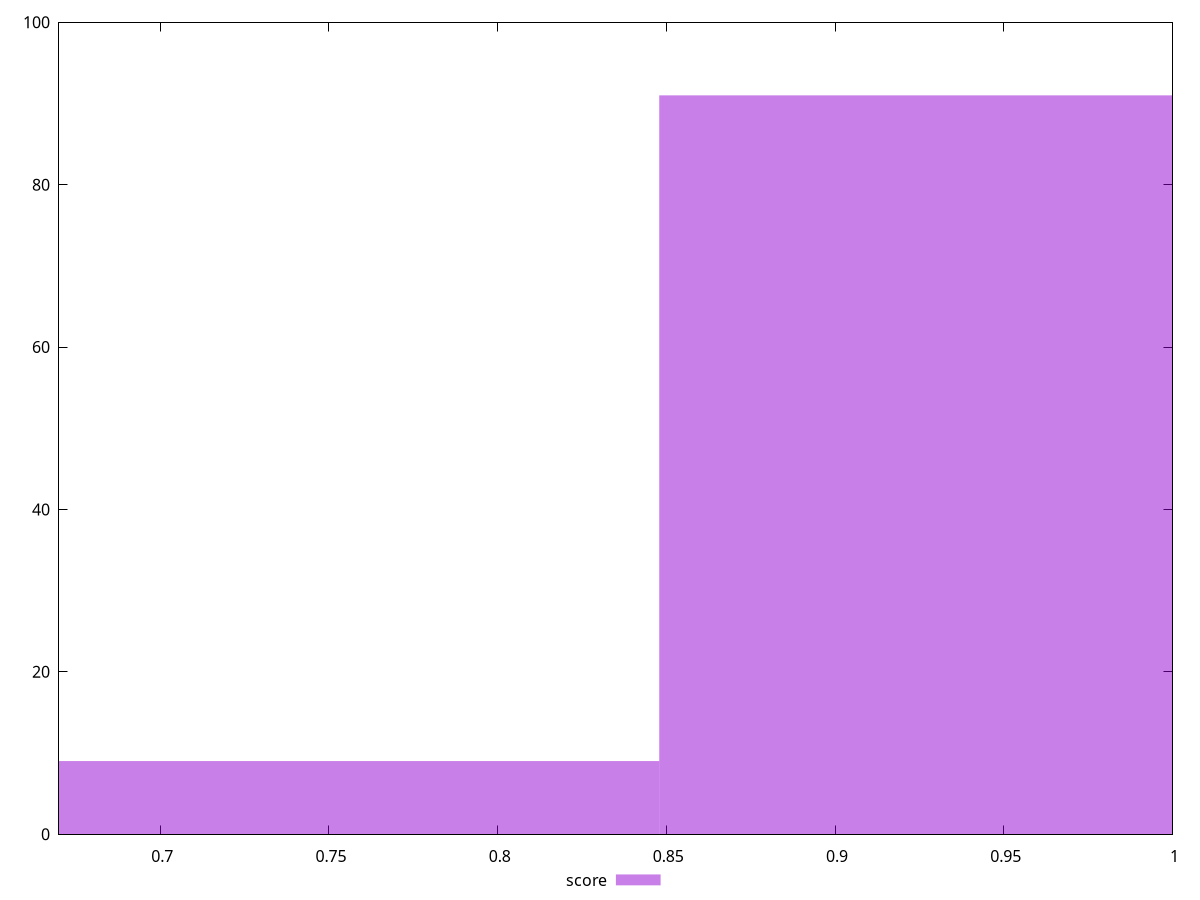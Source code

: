 reset

$score <<EOF
0.942097230948189 91
0.7536777847585512 9
EOF

set key outside below
set boxwidth 0.1884194461896378
set xrange [0.67:1]
set yrange [0:100]
set trange [0:100]
set style fill transparent solid 0.5 noborder
set terminal svg size 640, 490 enhanced background rgb 'white'
set output "report_00025_2021-02-22T21:38:55.199Z/unminified-css/samples/pages/score/histogram.svg"

plot $score title "score" with boxes

reset
